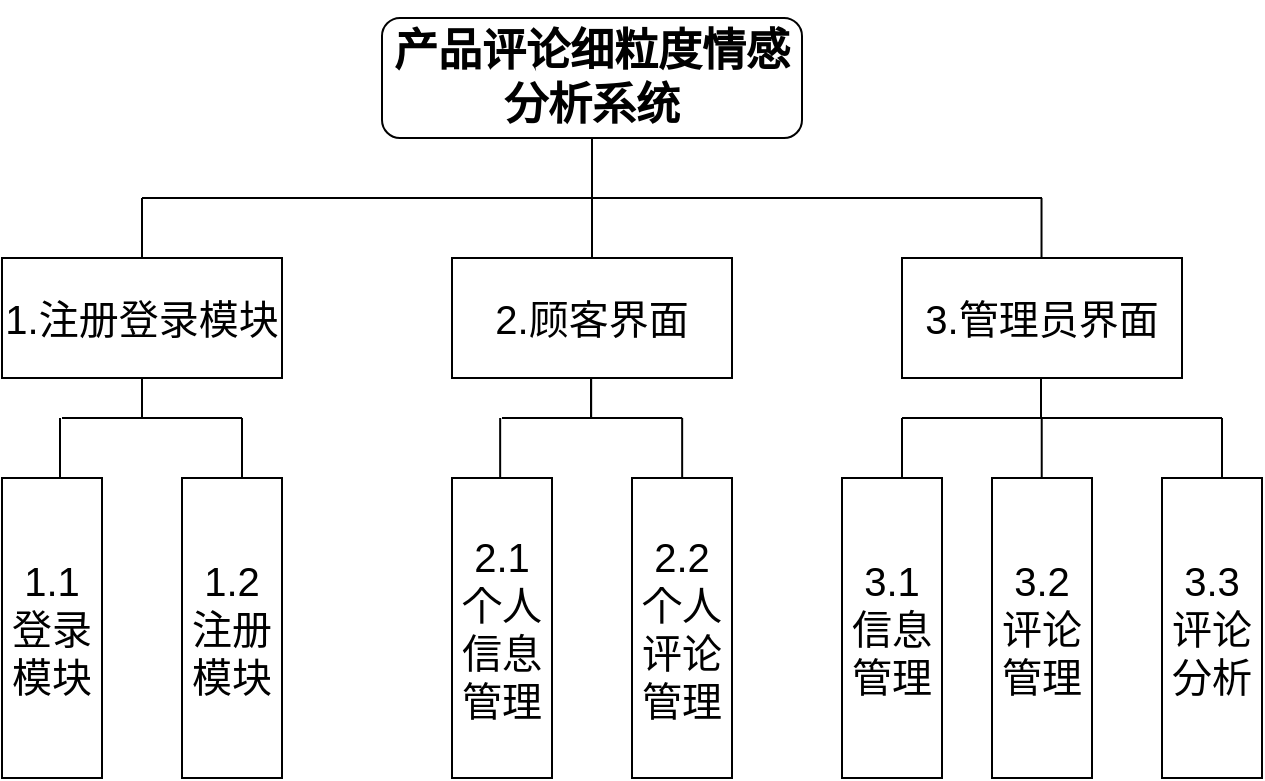 <mxfile version="13.9.9" type="device"><diagram id="dPu5A50_nwHw4PBdSF-M" name="第 1 页"><mxGraphModel dx="624" dy="267" grid="1" gridSize="10" guides="1" tooltips="1" connect="1" arrows="1" fold="1" page="1" pageScale="1" pageWidth="827" pageHeight="1169" math="0" shadow="0"><root><mxCell id="0"/><mxCell id="1" parent="0"/><mxCell id="r3ZEoto50MFwNWSIVRwQ-1" value="&lt;p class=&quot;MsoNormal&quot;&gt;&lt;font size=&quot;1&quot;&gt;&lt;b style=&quot;font-size: 22px&quot;&gt;产品评论细粒度情感分析系统&lt;/b&gt;&lt;/font&gt;&lt;/p&gt;" style="rounded=1;whiteSpace=wrap;html=1;" vertex="1" parent="1"><mxGeometry x="240" y="340" width="210" height="60" as="geometry"/></mxCell><mxCell id="r3ZEoto50MFwNWSIVRwQ-3" value="&lt;font style=&quot;font-size: 20px&quot;&gt;1.注册登录模块&lt;/font&gt;" style="rounded=0;whiteSpace=wrap;html=1;" vertex="1" parent="1"><mxGeometry x="50" y="460" width="140" height="60" as="geometry"/></mxCell><mxCell id="r3ZEoto50MFwNWSIVRwQ-4" value="&lt;font style=&quot;font-size: 20px&quot;&gt;2.顾客界面&lt;/font&gt;" style="rounded=0;whiteSpace=wrap;html=1;" vertex="1" parent="1"><mxGeometry x="275" y="460" width="140" height="60" as="geometry"/></mxCell><mxCell id="r3ZEoto50MFwNWSIVRwQ-5" value="&lt;font style=&quot;font-size: 20px&quot;&gt;3.管理员界面&lt;/font&gt;" style="rounded=0;whiteSpace=wrap;html=1;" vertex="1" parent="1"><mxGeometry x="500" y="460" width="140" height="60" as="geometry"/></mxCell><mxCell id="r3ZEoto50MFwNWSIVRwQ-7" value="" style="endArrow=none;html=1;" edge="1" parent="1" source="r3ZEoto50MFwNWSIVRwQ-1" target="r3ZEoto50MFwNWSIVRwQ-4"><mxGeometry width="50" height="50" relative="1" as="geometry"><mxPoint x="360" y="490" as="sourcePoint"/><mxPoint x="410" y="440" as="targetPoint"/></mxGeometry></mxCell><mxCell id="r3ZEoto50MFwNWSIVRwQ-8" value="" style="endArrow=none;html=1;" edge="1" parent="1"><mxGeometry width="50" height="50" relative="1" as="geometry"><mxPoint x="120" y="430" as="sourcePoint"/><mxPoint x="570" y="430" as="targetPoint"/></mxGeometry></mxCell><mxCell id="r3ZEoto50MFwNWSIVRwQ-9" value="" style="endArrow=none;html=1;" edge="1" parent="1" target="r3ZEoto50MFwNWSIVRwQ-3"><mxGeometry width="50" height="50" relative="1" as="geometry"><mxPoint x="120" y="430" as="sourcePoint"/><mxPoint x="250" y="440" as="targetPoint"/></mxGeometry></mxCell><mxCell id="r3ZEoto50MFwNWSIVRwQ-10" value="" style="endArrow=none;html=1;" edge="1" parent="1"><mxGeometry width="50" height="50" relative="1" as="geometry"><mxPoint x="569.76" y="430" as="sourcePoint"/><mxPoint x="569.76" y="460" as="targetPoint"/></mxGeometry></mxCell><mxCell id="r3ZEoto50MFwNWSIVRwQ-11" value="&lt;font style=&quot;font-size: 20px&quot;&gt;1.1 登录模块&lt;/font&gt;" style="rounded=0;whiteSpace=wrap;html=1;" vertex="1" parent="1"><mxGeometry x="50" y="570" width="50" height="150" as="geometry"/></mxCell><mxCell id="r3ZEoto50MFwNWSIVRwQ-12" value="&lt;font style=&quot;font-size: 20px&quot;&gt;1.2 注册模块&lt;/font&gt;" style="rounded=0;whiteSpace=wrap;html=1;" vertex="1" parent="1"><mxGeometry x="140" y="570" width="50" height="150" as="geometry"/></mxCell><mxCell id="r3ZEoto50MFwNWSIVRwQ-14" value="" style="endArrow=none;html=1;" edge="1" parent="1" source="r3ZEoto50MFwNWSIVRwQ-3"><mxGeometry width="50" height="50" relative="1" as="geometry"><mxPoint x="190" y="520" as="sourcePoint"/><mxPoint x="120" y="540" as="targetPoint"/></mxGeometry></mxCell><mxCell id="r3ZEoto50MFwNWSIVRwQ-15" value="" style="endArrow=none;html=1;" edge="1" parent="1"><mxGeometry width="50" height="50" relative="1" as="geometry"><mxPoint x="80" y="540" as="sourcePoint"/><mxPoint x="170" y="540" as="targetPoint"/></mxGeometry></mxCell><mxCell id="r3ZEoto50MFwNWSIVRwQ-16" value="" style="endArrow=none;html=1;" edge="1" parent="1"><mxGeometry width="50" height="50" relative="1" as="geometry"><mxPoint x="170" y="540" as="sourcePoint"/><mxPoint x="170" y="570" as="targetPoint"/><Array as="points"><mxPoint x="170" y="560"/></Array></mxGeometry></mxCell><mxCell id="r3ZEoto50MFwNWSIVRwQ-19" value="" style="endArrow=none;html=1;" edge="1" parent="1"><mxGeometry width="50" height="50" relative="1" as="geometry"><mxPoint x="79" y="540" as="sourcePoint"/><mxPoint x="79" y="570" as="targetPoint"/></mxGeometry></mxCell><mxCell id="r3ZEoto50MFwNWSIVRwQ-20" value="&lt;font style=&quot;font-size: 20px&quot;&gt;2.1 个人信息管理&lt;/font&gt;" style="rounded=0;whiteSpace=wrap;html=1;" vertex="1" parent="1"><mxGeometry x="275" y="570" width="50" height="150" as="geometry"/></mxCell><mxCell id="r3ZEoto50MFwNWSIVRwQ-22" value="&lt;font style=&quot;font-size: 20px&quot;&gt;2.2 个人评论管理&lt;/font&gt;" style="rounded=0;whiteSpace=wrap;html=1;" vertex="1" parent="1"><mxGeometry x="365" y="570" width="50" height="150" as="geometry"/></mxCell><mxCell id="r3ZEoto50MFwNWSIVRwQ-26" value="" style="endArrow=none;html=1;" edge="1" parent="1"><mxGeometry width="50" height="50" relative="1" as="geometry"><mxPoint x="344.58" y="520" as="sourcePoint"/><mxPoint x="344.58" y="540" as="targetPoint"/></mxGeometry></mxCell><mxCell id="r3ZEoto50MFwNWSIVRwQ-27" value="" style="endArrow=none;html=1;" edge="1" parent="1"><mxGeometry width="50" height="50" relative="1" as="geometry"><mxPoint x="300.08" y="540" as="sourcePoint"/><mxPoint x="390.08" y="540" as="targetPoint"/></mxGeometry></mxCell><mxCell id="r3ZEoto50MFwNWSIVRwQ-28" value="" style="endArrow=none;html=1;" edge="1" parent="1"><mxGeometry width="50" height="50" relative="1" as="geometry"><mxPoint x="390.08" y="540" as="sourcePoint"/><mxPoint x="390.08" y="570" as="targetPoint"/><Array as="points"><mxPoint x="390.08" y="560"/></Array></mxGeometry></mxCell><mxCell id="r3ZEoto50MFwNWSIVRwQ-29" value="" style="endArrow=none;html=1;" edge="1" parent="1"><mxGeometry width="50" height="50" relative="1" as="geometry"><mxPoint x="299.08" y="540" as="sourcePoint"/><mxPoint x="299.08" y="570" as="targetPoint"/></mxGeometry></mxCell><mxCell id="r3ZEoto50MFwNWSIVRwQ-30" value="&lt;font style=&quot;font-size: 20px&quot;&gt;3.2 评论管理&lt;/font&gt;" style="rounded=0;whiteSpace=wrap;html=1;" vertex="1" parent="1"><mxGeometry x="545" y="570" width="50" height="150" as="geometry"/></mxCell><mxCell id="r3ZEoto50MFwNWSIVRwQ-31" value="&lt;font style=&quot;font-size: 20px&quot;&gt;3.1 信息管理&lt;/font&gt;" style="rounded=0;whiteSpace=wrap;html=1;" vertex="1" parent="1"><mxGeometry x="470" y="570" width="50" height="150" as="geometry"/></mxCell><mxCell id="r3ZEoto50MFwNWSIVRwQ-32" value="&lt;font style=&quot;font-size: 20px&quot;&gt;3.3 评论分析&lt;/font&gt;" style="rounded=0;whiteSpace=wrap;html=1;" vertex="1" parent="1"><mxGeometry x="630" y="570" width="50" height="150" as="geometry"/></mxCell><mxCell id="r3ZEoto50MFwNWSIVRwQ-33" value="" style="endArrow=none;html=1;" edge="1" parent="1"><mxGeometry width="50" height="50" relative="1" as="geometry"><mxPoint x="344.5" y="520" as="sourcePoint"/><mxPoint x="344.5" y="540" as="targetPoint"/></mxGeometry></mxCell><mxCell id="r3ZEoto50MFwNWSIVRwQ-34" value="" style="endArrow=none;html=1;" edge="1" parent="1"><mxGeometry width="50" height="50" relative="1" as="geometry"><mxPoint x="300.0" y="540" as="sourcePoint"/><mxPoint x="390.0" y="540" as="targetPoint"/></mxGeometry></mxCell><mxCell id="r3ZEoto50MFwNWSIVRwQ-36" value="" style="endArrow=none;html=1;" edge="1" parent="1"><mxGeometry width="50" height="50" relative="1" as="geometry"><mxPoint x="500.0" y="540" as="sourcePoint"/><mxPoint x="500.0" y="570" as="targetPoint"/></mxGeometry></mxCell><mxCell id="r3ZEoto50MFwNWSIVRwQ-37" value="" style="endArrow=none;html=1;" edge="1" parent="1"><mxGeometry width="50" height="50" relative="1" as="geometry"><mxPoint x="569.5" y="520" as="sourcePoint"/><mxPoint x="569.5" y="540" as="targetPoint"/></mxGeometry></mxCell><mxCell id="r3ZEoto50MFwNWSIVRwQ-38" value="" style="endArrow=none;html=1;" edge="1" parent="1"><mxGeometry width="50" height="50" relative="1" as="geometry"><mxPoint x="500" y="540" as="sourcePoint"/><mxPoint x="660" y="540" as="targetPoint"/></mxGeometry></mxCell><mxCell id="r3ZEoto50MFwNWSIVRwQ-39" value="" style="endArrow=none;html=1;" edge="1" parent="1"><mxGeometry width="50" height="50" relative="1" as="geometry"><mxPoint x="569.86" y="540" as="sourcePoint"/><mxPoint x="569.86" y="570" as="targetPoint"/></mxGeometry></mxCell><mxCell id="r3ZEoto50MFwNWSIVRwQ-40" value="" style="endArrow=none;html=1;" edge="1" parent="1"><mxGeometry width="50" height="50" relative="1" as="geometry"><mxPoint x="660" y="540" as="sourcePoint"/><mxPoint x="660" y="570" as="targetPoint"/></mxGeometry></mxCell></root></mxGraphModel></diagram></mxfile>
